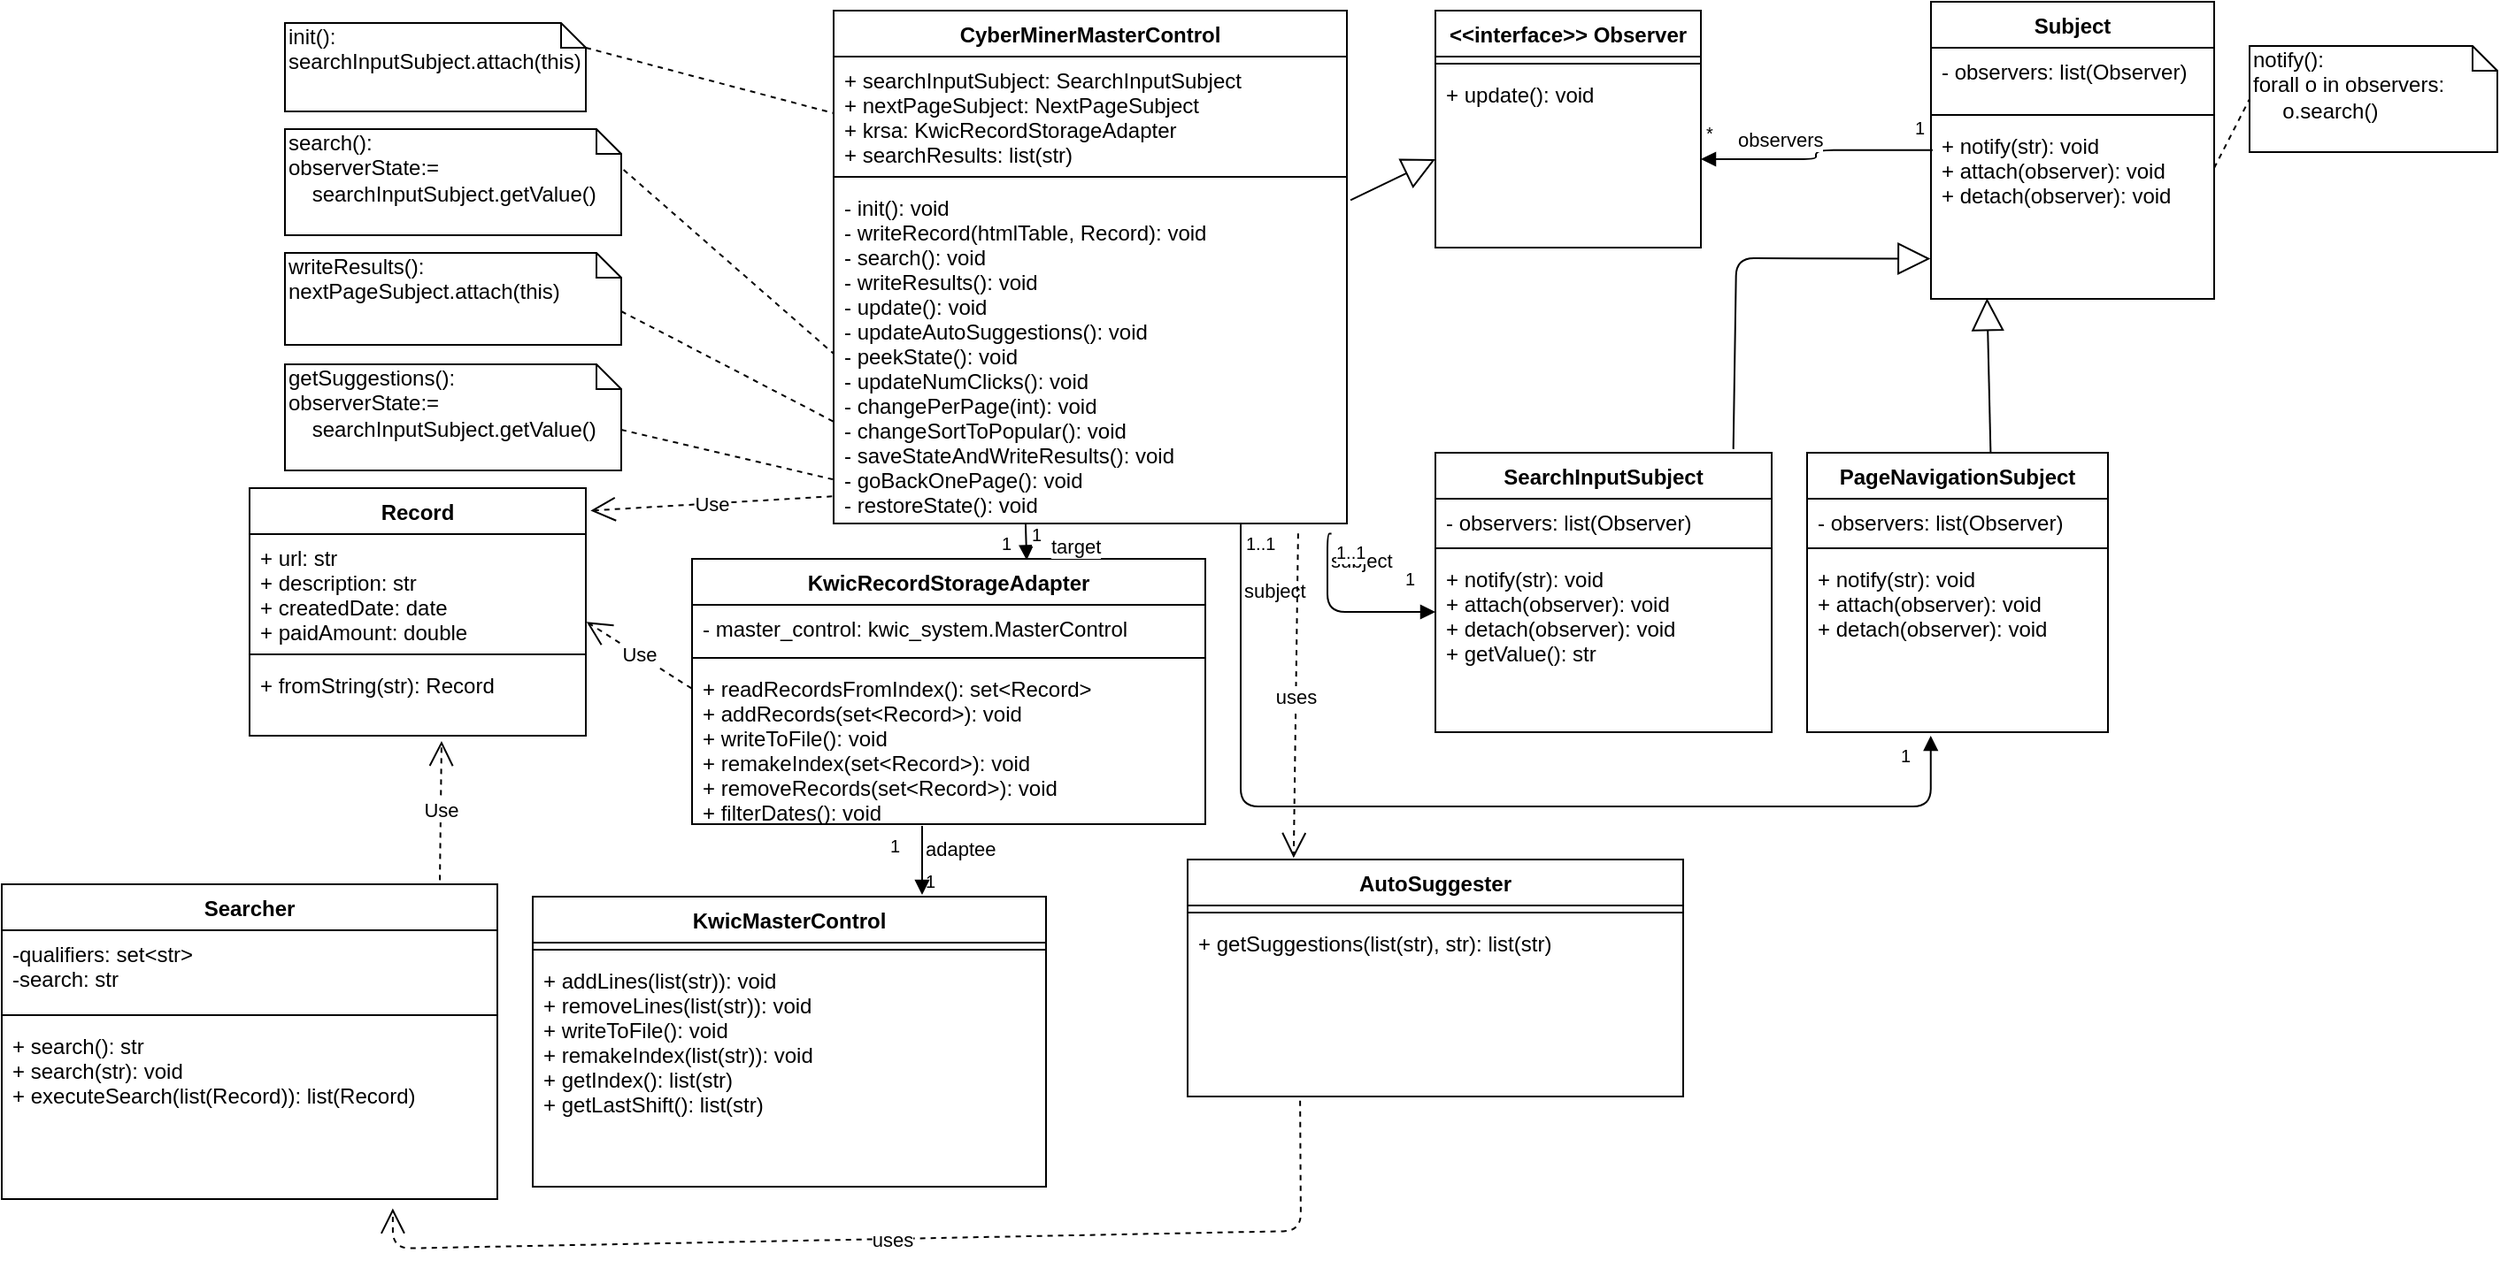 <mxfile version="12.3.3" type="github" pages="1">
  <diagram id="T4emJ2A0gdQVIQOlJknf" name="Page-1">
    <mxGraphModel dx="3291" dy="711" grid="1" gridSize="10" guides="1" tooltips="1" connect="1" arrows="1" fold="1" page="1" pageScale="1" pageWidth="1600" pageHeight="1200" math="0" shadow="0">
      <root>
        <mxCell id="0"/>
        <mxCell id="1" parent="0"/>
        <mxCell id="xosQfCJ6UveeNYg1vg_T-1" value="KwicRecordStorageAdapter" style="swimlane;fontStyle=1;align=center;verticalAlign=top;childLayout=stackLayout;horizontal=1;startSize=26;horizontalStack=0;resizeParent=1;resizeParentMax=0;resizeLast=0;collapsible=1;marginBottom=0;" vertex="1" parent="1">
          <mxGeometry x="230" y="370" width="290" height="150" as="geometry"/>
        </mxCell>
        <mxCell id="xosQfCJ6UveeNYg1vg_T-2" value="- master_control: kwic_system.MasterControl" style="text;strokeColor=none;fillColor=none;align=left;verticalAlign=top;spacingLeft=4;spacingRight=4;overflow=hidden;rotatable=0;points=[[0,0.5],[1,0.5]];portConstraint=eastwest;" vertex="1" parent="xosQfCJ6UveeNYg1vg_T-1">
          <mxGeometry y="26" width="290" height="26" as="geometry"/>
        </mxCell>
        <mxCell id="xosQfCJ6UveeNYg1vg_T-3" value="" style="line;strokeWidth=1;fillColor=none;align=left;verticalAlign=middle;spacingTop=-1;spacingLeft=3;spacingRight=3;rotatable=0;labelPosition=right;points=[];portConstraint=eastwest;" vertex="1" parent="xosQfCJ6UveeNYg1vg_T-1">
          <mxGeometry y="52" width="290" height="8" as="geometry"/>
        </mxCell>
        <mxCell id="xosQfCJ6UveeNYg1vg_T-4" value="+ readRecordsFromIndex(): set&lt;Record&gt;&#xa;+ addRecords(set&lt;Record&gt;): void&#xa;+ writeToFile(): void&#xa;+ remakeIndex(set&lt;Record&gt;): void&#xa;+ removeRecords(set&lt;Record&gt;): void&#xa;+ filterDates(): void" style="text;strokeColor=none;fillColor=none;align=left;verticalAlign=top;spacingLeft=4;spacingRight=4;overflow=hidden;rotatable=0;points=[[0,0.5],[1,0.5]];portConstraint=eastwest;" vertex="1" parent="xosQfCJ6UveeNYg1vg_T-1">
          <mxGeometry y="60" width="290" height="90" as="geometry"/>
        </mxCell>
        <mxCell id="xosQfCJ6UveeNYg1vg_T-5" value="KwicMasterControl" style="swimlane;fontStyle=1;align=center;verticalAlign=top;childLayout=stackLayout;horizontal=1;startSize=26;horizontalStack=0;resizeParent=1;resizeParentMax=0;resizeLast=0;collapsible=1;marginBottom=0;" vertex="1" parent="1">
          <mxGeometry x="140" y="561" width="290" height="164" as="geometry"/>
        </mxCell>
        <mxCell id="xosQfCJ6UveeNYg1vg_T-7" value="" style="line;strokeWidth=1;fillColor=none;align=left;verticalAlign=middle;spacingTop=-1;spacingLeft=3;spacingRight=3;rotatable=0;labelPosition=right;points=[];portConstraint=eastwest;" vertex="1" parent="xosQfCJ6UveeNYg1vg_T-5">
          <mxGeometry y="26" width="290" height="8" as="geometry"/>
        </mxCell>
        <mxCell id="xosQfCJ6UveeNYg1vg_T-8" value="+ addLines(list(str)): void&#xa;+ removeLines(list(str)): void&#xa;+ writeToFile(): void&#xa;+ remakeIndex(list(str)): void&#xa;+ getIndex(): list(str)&#xa;+ getLastShift(): list(str)&#xa;" style="text;strokeColor=none;fillColor=none;align=left;verticalAlign=top;spacingLeft=4;spacingRight=4;overflow=hidden;rotatable=0;points=[[0,0.5],[1,0.5]];portConstraint=eastwest;" vertex="1" parent="xosQfCJ6UveeNYg1vg_T-5">
          <mxGeometry y="34" width="290" height="130" as="geometry"/>
        </mxCell>
        <mxCell id="xosQfCJ6UveeNYg1vg_T-15" value="AutoSuggester" style="swimlane;fontStyle=1;align=center;verticalAlign=top;childLayout=stackLayout;horizontal=1;startSize=26;horizontalStack=0;resizeParent=1;resizeParentMax=0;resizeLast=0;collapsible=1;marginBottom=0;" vertex="1" parent="1">
          <mxGeometry x="510" y="540" width="280" height="134" as="geometry">
            <mxRectangle x="350" y="350" width="190" height="26" as="alternateBounds"/>
          </mxGeometry>
        </mxCell>
        <mxCell id="xosQfCJ6UveeNYg1vg_T-17" value="" style="line;strokeWidth=1;fillColor=none;align=left;verticalAlign=middle;spacingTop=-1;spacingLeft=3;spacingRight=3;rotatable=0;labelPosition=right;points=[];portConstraint=eastwest;" vertex="1" parent="xosQfCJ6UveeNYg1vg_T-15">
          <mxGeometry y="26" width="280" height="8" as="geometry"/>
        </mxCell>
        <mxCell id="xosQfCJ6UveeNYg1vg_T-18" value="+ getSuggestions(list(str), str): list(str)&#xa;" style="text;strokeColor=none;fillColor=none;align=left;verticalAlign=top;spacingLeft=4;spacingRight=4;overflow=hidden;rotatable=0;points=[[0,0.5],[1,0.5]];portConstraint=eastwest;" vertex="1" parent="xosQfCJ6UveeNYg1vg_T-15">
          <mxGeometry y="34" width="280" height="100" as="geometry"/>
        </mxCell>
        <mxCell id="xosQfCJ6UveeNYg1vg_T-19" value="Record" style="swimlane;fontStyle=1;align=center;verticalAlign=top;childLayout=stackLayout;horizontal=1;startSize=26;horizontalStack=0;resizeParent=1;resizeParentMax=0;resizeLast=0;collapsible=1;marginBottom=0;" vertex="1" parent="1">
          <mxGeometry x="-20" y="330" width="190" height="140" as="geometry">
            <mxRectangle x="350" y="350" width="190" height="26" as="alternateBounds"/>
          </mxGeometry>
        </mxCell>
        <mxCell id="xosQfCJ6UveeNYg1vg_T-20" value="+ url: str&#xa;+ description: str&#xa;+ createdDate: date&#xa;+ paidAmount: double" style="text;strokeColor=none;fillColor=none;align=left;verticalAlign=top;spacingLeft=4;spacingRight=4;overflow=hidden;rotatable=0;points=[[0,0.5],[1,0.5]];portConstraint=eastwest;" vertex="1" parent="xosQfCJ6UveeNYg1vg_T-19">
          <mxGeometry y="26" width="190" height="64" as="geometry"/>
        </mxCell>
        <mxCell id="xosQfCJ6UveeNYg1vg_T-21" value="" style="line;strokeWidth=1;fillColor=none;align=left;verticalAlign=middle;spacingTop=-1;spacingLeft=3;spacingRight=3;rotatable=0;labelPosition=right;points=[];portConstraint=eastwest;" vertex="1" parent="xosQfCJ6UveeNYg1vg_T-19">
          <mxGeometry y="90" width="190" height="8" as="geometry"/>
        </mxCell>
        <mxCell id="xosQfCJ6UveeNYg1vg_T-22" value="+ fromString(str): Record" style="text;strokeColor=none;fillColor=none;align=left;verticalAlign=top;spacingLeft=4;spacingRight=4;overflow=hidden;rotatable=0;points=[[0,0.5],[1,0.5]];portConstraint=eastwest;" vertex="1" parent="xosQfCJ6UveeNYg1vg_T-19">
          <mxGeometry y="98" width="190" height="42" as="geometry"/>
        </mxCell>
        <mxCell id="xosQfCJ6UveeNYg1vg_T-23" value="Searcher" style="swimlane;fontStyle=1;align=center;verticalAlign=top;childLayout=stackLayout;horizontal=1;startSize=26;horizontalStack=0;resizeParent=1;resizeParentMax=0;resizeLast=0;collapsible=1;marginBottom=0;" vertex="1" parent="1">
          <mxGeometry x="-160" y="554" width="280" height="178" as="geometry">
            <mxRectangle x="350" y="350" width="190" height="26" as="alternateBounds"/>
          </mxGeometry>
        </mxCell>
        <mxCell id="xosQfCJ6UveeNYg1vg_T-24" value="-qualifiers: set&lt;str&gt;&#xa;-search: str" style="text;strokeColor=none;fillColor=none;align=left;verticalAlign=top;spacingLeft=4;spacingRight=4;overflow=hidden;rotatable=0;points=[[0,0.5],[1,0.5]];portConstraint=eastwest;" vertex="1" parent="xosQfCJ6UveeNYg1vg_T-23">
          <mxGeometry y="26" width="280" height="44" as="geometry"/>
        </mxCell>
        <mxCell id="xosQfCJ6UveeNYg1vg_T-25" value="" style="line;strokeWidth=1;fillColor=none;align=left;verticalAlign=middle;spacingTop=-1;spacingLeft=3;spacingRight=3;rotatable=0;labelPosition=right;points=[];portConstraint=eastwest;" vertex="1" parent="xosQfCJ6UveeNYg1vg_T-23">
          <mxGeometry y="70" width="280" height="8" as="geometry"/>
        </mxCell>
        <mxCell id="xosQfCJ6UveeNYg1vg_T-26" value="+ search(): str&#xa;+ search(str): void&#xa;+ executeSearch(list(Record)): list(Record)" style="text;strokeColor=none;fillColor=none;align=left;verticalAlign=top;spacingLeft=4;spacingRight=4;overflow=hidden;rotatable=0;points=[[0,0.5],[1,0.5]];portConstraint=eastwest;" vertex="1" parent="xosQfCJ6UveeNYg1vg_T-23">
          <mxGeometry y="78" width="280" height="100" as="geometry"/>
        </mxCell>
        <mxCell id="xosQfCJ6UveeNYg1vg_T-34" value="SearchInputSubject" style="swimlane;fontStyle=1;align=center;verticalAlign=top;childLayout=stackLayout;horizontal=1;startSize=26;horizontalStack=0;resizeParent=1;resizeParentMax=0;resizeLast=0;collapsible=1;marginBottom=0;" vertex="1" parent="1">
          <mxGeometry x="650" y="310" width="190" height="158" as="geometry">
            <mxRectangle x="350" y="350" width="190" height="26" as="alternateBounds"/>
          </mxGeometry>
        </mxCell>
        <mxCell id="xosQfCJ6UveeNYg1vg_T-35" value="- observers: list(Observer)" style="text;strokeColor=none;fillColor=none;align=left;verticalAlign=top;spacingLeft=4;spacingRight=4;overflow=hidden;rotatable=0;points=[[0,0.5],[1,0.5]];portConstraint=eastwest;" vertex="1" parent="xosQfCJ6UveeNYg1vg_T-34">
          <mxGeometry y="26" width="190" height="24" as="geometry"/>
        </mxCell>
        <mxCell id="xosQfCJ6UveeNYg1vg_T-36" value="" style="line;strokeWidth=1;fillColor=none;align=left;verticalAlign=middle;spacingTop=-1;spacingLeft=3;spacingRight=3;rotatable=0;labelPosition=right;points=[];portConstraint=eastwest;" vertex="1" parent="xosQfCJ6UveeNYg1vg_T-34">
          <mxGeometry y="50" width="190" height="8" as="geometry"/>
        </mxCell>
        <mxCell id="xosQfCJ6UveeNYg1vg_T-37" value="+ notify(str): void&#xa;+ attach(observer): void&#xa;+ detach(observer): void&#xa;+ getValue(): str" style="text;strokeColor=none;fillColor=none;align=left;verticalAlign=top;spacingLeft=4;spacingRight=4;overflow=hidden;rotatable=0;points=[[0,0.5],[1,0.5]];portConstraint=eastwest;" vertex="1" parent="xosQfCJ6UveeNYg1vg_T-34">
          <mxGeometry y="58" width="190" height="100" as="geometry"/>
        </mxCell>
        <mxCell id="xosQfCJ6UveeNYg1vg_T-40" value="notify():&lt;br&gt;forall o in observers:&lt;br&gt;&amp;nbsp; &amp;nbsp; &amp;nbsp;o.search()" style="shape=note;whiteSpace=wrap;html=1;size=14;verticalAlign=top;align=left;spacingTop=-6;" vertex="1" parent="1">
          <mxGeometry x="1110" y="80" width="140" height="60" as="geometry"/>
        </mxCell>
        <mxCell id="xosQfCJ6UveeNYg1vg_T-41" value="" style="endArrow=none;dashed=1;html=1;entryX=0;entryY=0.5;entryDx=0;entryDy=0;entryPerimeter=0;exitX=1;exitY=0.26;exitDx=0;exitDy=0;exitPerimeter=0;" edge="1" parent="1" source="xosQfCJ6UveeNYg1vg_T-64" target="xosQfCJ6UveeNYg1vg_T-40">
          <mxGeometry width="50" height="50" relative="1" as="geometry">
            <mxPoint x="1125" y="220" as="sourcePoint"/>
            <mxPoint x="1175" y="170" as="targetPoint"/>
          </mxGeometry>
        </mxCell>
        <mxCell id="xosQfCJ6UveeNYg1vg_T-46" value="search():&lt;br&gt;observerState:=&lt;br&gt;&amp;nbsp; &amp;nbsp; searchInputSubject.getValue()" style="shape=note;whiteSpace=wrap;html=1;size=14;verticalAlign=top;align=left;spacingTop=-6;" vertex="1" parent="1">
          <mxGeometry y="127" width="190" height="60" as="geometry"/>
        </mxCell>
        <mxCell id="xosQfCJ6UveeNYg1vg_T-48" value="init():&lt;br&gt;searchInputSubject.attach(this)&lt;br&gt;" style="shape=note;whiteSpace=wrap;html=1;size=14;verticalAlign=top;align=left;spacingTop=-6;" vertex="1" parent="1">
          <mxGeometry y="67" width="170" height="50" as="geometry"/>
        </mxCell>
        <mxCell id="xosQfCJ6UveeNYg1vg_T-49" value="" style="endArrow=none;dashed=1;html=1;entryX=0;entryY=0.5;entryDx=0;entryDy=0;exitX=0;exitY=0;exitDx=170;exitDy=14;exitPerimeter=0;" edge="1" parent="1" source="xosQfCJ6UveeNYg1vg_T-48" target="xosQfCJ6UveeNYg1vg_T-52">
          <mxGeometry width="50" height="50" relative="1" as="geometry">
            <mxPoint x="180" y="180" as="sourcePoint"/>
            <mxPoint x="148.3" y="324.622" as="targetPoint"/>
          </mxGeometry>
        </mxCell>
        <mxCell id="xosQfCJ6UveeNYg1vg_T-51" value="CyberMinerMasterControl" style="swimlane;fontStyle=1;align=center;verticalAlign=top;childLayout=stackLayout;horizontal=1;startSize=26;horizontalStack=0;resizeParent=1;resizeParentMax=0;resizeLast=0;collapsible=1;marginBottom=0;" vertex="1" parent="1">
          <mxGeometry x="310" y="60" width="290" height="290" as="geometry">
            <mxRectangle x="350" y="350" width="190" height="26" as="alternateBounds"/>
          </mxGeometry>
        </mxCell>
        <mxCell id="xosQfCJ6UveeNYg1vg_T-52" value="+ searchInputSubject: SearchInputSubject&#xa;+ nextPageSubject: NextPageSubject&#xa;+ krsa: KwicRecordStorageAdapter&#xa;+ searchResults: list(str)" style="text;strokeColor=none;fillColor=none;align=left;verticalAlign=top;spacingLeft=4;spacingRight=4;overflow=hidden;rotatable=0;points=[[0,0.5],[1,0.5]];portConstraint=eastwest;" vertex="1" parent="xosQfCJ6UveeNYg1vg_T-51">
          <mxGeometry y="26" width="290" height="64" as="geometry"/>
        </mxCell>
        <mxCell id="xosQfCJ6UveeNYg1vg_T-53" value="" style="line;strokeWidth=1;fillColor=none;align=left;verticalAlign=middle;spacingTop=-1;spacingLeft=3;spacingRight=3;rotatable=0;labelPosition=right;points=[];portConstraint=eastwest;" vertex="1" parent="xosQfCJ6UveeNYg1vg_T-51">
          <mxGeometry y="90" width="290" height="8" as="geometry"/>
        </mxCell>
        <mxCell id="xosQfCJ6UveeNYg1vg_T-54" value="- init(): void&#xa;- writeRecord(htmlTable, Record): void&#xa;- search(): void&#xa;- writeResults(): void&#xa;- update(): void&#xa;- updateAutoSuggestions(): void&#xa;- peekState(): void&#xa;- updateNumClicks(): void&#xa;- changePerPage(int): void&#xa;- changeSortToPopular(): void&#xa;- saveStateAndWriteResults(): void&#xa;- goBackOnePage(): void&#xa;- restoreState(): void&#xa;" style="text;strokeColor=none;fillColor=none;align=left;verticalAlign=top;spacingLeft=4;spacingRight=4;overflow=hidden;rotatable=0;points=[[0,0.5],[1,0.5]];portConstraint=eastwest;" vertex="1" parent="xosQfCJ6UveeNYg1vg_T-51">
          <mxGeometry y="98" width="290" height="192" as="geometry"/>
        </mxCell>
        <mxCell id="xosQfCJ6UveeNYg1vg_T-55" value="" style="endArrow=none;dashed=1;html=1;entryX=0;entryY=0.5;entryDx=0;entryDy=0;exitX=1.007;exitY=0.383;exitDx=0;exitDy=0;exitPerimeter=0;" edge="1" parent="1" source="xosQfCJ6UveeNYg1vg_T-46" target="xosQfCJ6UveeNYg1vg_T-54">
          <mxGeometry width="50" height="50" relative="1" as="geometry">
            <mxPoint x="123.02" y="338.98" as="sourcePoint"/>
            <mxPoint x="139.08" y="281" as="targetPoint"/>
          </mxGeometry>
        </mxCell>
        <mxCell id="xosQfCJ6UveeNYg1vg_T-59" value="writeResults():&lt;br&gt;nextPageSubject.attach(this)" style="shape=note;whiteSpace=wrap;html=1;size=14;verticalAlign=top;align=left;spacingTop=-6;" vertex="1" parent="1">
          <mxGeometry y="197" width="190" height="52" as="geometry"/>
        </mxCell>
        <mxCell id="xosQfCJ6UveeNYg1vg_T-60" value="" style="endArrow=none;dashed=1;html=1;entryX=0;entryY=0.7;entryDx=0;entryDy=0;entryPerimeter=0;exitX=0;exitY=0;exitDx=190;exitDy=33;exitPerimeter=0;" edge="1" parent="1" source="xosQfCJ6UveeNYg1vg_T-59" target="xosQfCJ6UveeNYg1vg_T-54">
          <mxGeometry width="50" height="50" relative="1" as="geometry">
            <mxPoint x="290" y="288" as="sourcePoint"/>
            <mxPoint x="340" y="238" as="targetPoint"/>
          </mxGeometry>
        </mxCell>
        <mxCell id="xosQfCJ6UveeNYg1vg_T-61" value="Subject" style="swimlane;fontStyle=1;align=center;verticalAlign=top;childLayout=stackLayout;horizontal=1;startSize=26;horizontalStack=0;resizeParent=1;resizeParentMax=0;resizeLast=0;collapsible=1;marginBottom=0;" vertex="1" parent="1">
          <mxGeometry x="930" y="55" width="160" height="168" as="geometry">
            <mxRectangle x="350" y="350" width="190" height="26" as="alternateBounds"/>
          </mxGeometry>
        </mxCell>
        <mxCell id="xosQfCJ6UveeNYg1vg_T-62" value="- observers: list(Observer)" style="text;strokeColor=none;fillColor=none;align=left;verticalAlign=top;spacingLeft=4;spacingRight=4;overflow=hidden;rotatable=0;points=[[0,0.5],[1,0.5]];portConstraint=eastwest;" vertex="1" parent="xosQfCJ6UveeNYg1vg_T-61">
          <mxGeometry y="26" width="160" height="34" as="geometry"/>
        </mxCell>
        <mxCell id="xosQfCJ6UveeNYg1vg_T-63" value="" style="line;strokeWidth=1;fillColor=none;align=left;verticalAlign=middle;spacingTop=-1;spacingLeft=3;spacingRight=3;rotatable=0;labelPosition=right;points=[];portConstraint=eastwest;" vertex="1" parent="xosQfCJ6UveeNYg1vg_T-61">
          <mxGeometry y="60" width="160" height="8" as="geometry"/>
        </mxCell>
        <mxCell id="xosQfCJ6UveeNYg1vg_T-64" value="+ notify(str): void&#xa;+ attach(observer): void&#xa;+ detach(observer): void&#xa;" style="text;strokeColor=none;fillColor=none;align=left;verticalAlign=top;spacingLeft=4;spacingRight=4;overflow=hidden;rotatable=0;points=[[0,0.5],[1,0.5]];portConstraint=eastwest;" vertex="1" parent="xosQfCJ6UveeNYg1vg_T-61">
          <mxGeometry y="68" width="160" height="100" as="geometry"/>
        </mxCell>
        <mxCell id="xosQfCJ6UveeNYg1vg_T-65" value="PageNavigationSubject" style="swimlane;fontStyle=1;align=center;verticalAlign=top;childLayout=stackLayout;horizontal=1;startSize=26;horizontalStack=0;resizeParent=1;resizeParentMax=0;resizeLast=0;collapsible=1;marginBottom=0;" vertex="1" parent="1">
          <mxGeometry x="860" y="310" width="170" height="158" as="geometry">
            <mxRectangle x="350" y="350" width="190" height="26" as="alternateBounds"/>
          </mxGeometry>
        </mxCell>
        <mxCell id="xosQfCJ6UveeNYg1vg_T-66" value="- observers: list(Observer)" style="text;strokeColor=none;fillColor=none;align=left;verticalAlign=top;spacingLeft=4;spacingRight=4;overflow=hidden;rotatable=0;points=[[0,0.5],[1,0.5]];portConstraint=eastwest;" vertex="1" parent="xosQfCJ6UveeNYg1vg_T-65">
          <mxGeometry y="26" width="170" height="24" as="geometry"/>
        </mxCell>
        <mxCell id="xosQfCJ6UveeNYg1vg_T-67" value="" style="line;strokeWidth=1;fillColor=none;align=left;verticalAlign=middle;spacingTop=-1;spacingLeft=3;spacingRight=3;rotatable=0;labelPosition=right;points=[];portConstraint=eastwest;" vertex="1" parent="xosQfCJ6UveeNYg1vg_T-65">
          <mxGeometry y="50" width="170" height="8" as="geometry"/>
        </mxCell>
        <mxCell id="xosQfCJ6UveeNYg1vg_T-68" value="+ notify(str): void&#xa;+ attach(observer): void&#xa;+ detach(observer): void" style="text;strokeColor=none;fillColor=none;align=left;verticalAlign=top;spacingLeft=4;spacingRight=4;overflow=hidden;rotatable=0;points=[[0,0.5],[1,0.5]];portConstraint=eastwest;" vertex="1" parent="xosQfCJ6UveeNYg1vg_T-65">
          <mxGeometry y="58" width="170" height="100" as="geometry"/>
        </mxCell>
        <mxCell id="xosQfCJ6UveeNYg1vg_T-69" value="" style="endArrow=block;endSize=16;endFill=0;html=1;exitX=0.886;exitY=-0.013;exitDx=0;exitDy=0;exitPerimeter=0;entryX=-0.002;entryY=0.773;entryDx=0;entryDy=0;entryPerimeter=0;" edge="1" parent="1" source="xosQfCJ6UveeNYg1vg_T-34" target="xosQfCJ6UveeNYg1vg_T-64">
          <mxGeometry width="160" relative="1" as="geometry">
            <mxPoint x="1192" y="270" as="sourcePoint"/>
            <mxPoint x="898" y="180" as="targetPoint"/>
            <Array as="points">
              <mxPoint x="820" y="200"/>
            </Array>
          </mxGeometry>
        </mxCell>
        <mxCell id="xosQfCJ6UveeNYg1vg_T-71" value="" style="endArrow=block;endSize=16;endFill=0;html=1;exitX=0.61;exitY=-0.001;exitDx=0;exitDy=0;exitPerimeter=0;entryX=0.198;entryY=0.996;entryDx=0;entryDy=0;entryPerimeter=0;" edge="1" parent="1" source="xosQfCJ6UveeNYg1vg_T-65" target="xosQfCJ6UveeNYg1vg_T-64">
          <mxGeometry width="160" relative="1" as="geometry">
            <mxPoint x="1031.08" y="295.946" as="sourcePoint"/>
            <mxPoint x="1030" y="228" as="targetPoint"/>
          </mxGeometry>
        </mxCell>
        <mxCell id="xosQfCJ6UveeNYg1vg_T-72" value="&lt;&lt;interface&gt;&gt; Observer" style="swimlane;fontStyle=1;align=center;verticalAlign=top;childLayout=stackLayout;horizontal=1;startSize=26;horizontalStack=0;resizeParent=1;resizeParentMax=0;resizeLast=0;collapsible=1;marginBottom=0;" vertex="1" parent="1">
          <mxGeometry x="650" y="60" width="150" height="134" as="geometry">
            <mxRectangle x="350" y="350" width="190" height="26" as="alternateBounds"/>
          </mxGeometry>
        </mxCell>
        <mxCell id="xosQfCJ6UveeNYg1vg_T-74" value="" style="line;strokeWidth=1;fillColor=none;align=left;verticalAlign=middle;spacingTop=-1;spacingLeft=3;spacingRight=3;rotatable=0;labelPosition=right;points=[];portConstraint=eastwest;" vertex="1" parent="xosQfCJ6UveeNYg1vg_T-72">
          <mxGeometry y="26" width="150" height="8" as="geometry"/>
        </mxCell>
        <mxCell id="xosQfCJ6UveeNYg1vg_T-75" value="+ update(): void" style="text;strokeColor=none;fillColor=none;align=left;verticalAlign=top;spacingLeft=4;spacingRight=4;overflow=hidden;rotatable=0;points=[[0,0.5],[1,0.5]];portConstraint=eastwest;" vertex="1" parent="xosQfCJ6UveeNYg1vg_T-72">
          <mxGeometry y="34" width="150" height="100" as="geometry"/>
        </mxCell>
        <mxCell id="xosQfCJ6UveeNYg1vg_T-83" value="observers" style="endArrow=block;endFill=1;html=1;edgeStyle=orthogonalEdgeStyle;align=left;verticalAlign=top;exitX=0.006;exitY=0.159;exitDx=0;exitDy=0;exitPerimeter=0;" edge="1" parent="1" source="xosQfCJ6UveeNYg1vg_T-64" target="xosQfCJ6UveeNYg1vg_T-75">
          <mxGeometry x="0.718" y="-24" relative="1" as="geometry">
            <mxPoint x="950" y="126.5" as="sourcePoint"/>
            <mxPoint x="1047" y="126.5" as="targetPoint"/>
            <mxPoint as="offset"/>
          </mxGeometry>
        </mxCell>
        <mxCell id="xosQfCJ6UveeNYg1vg_T-84" value="1" style="resizable=0;html=1;align=left;verticalAlign=bottom;labelBackgroundColor=#ffffff;fontSize=10;" connectable="0" vertex="1" parent="xosQfCJ6UveeNYg1vg_T-83">
          <mxGeometry x="-1" relative="1" as="geometry">
            <mxPoint x="-11.5" y="-4" as="offset"/>
          </mxGeometry>
        </mxCell>
        <mxCell id="xosQfCJ6UveeNYg1vg_T-85" value="*" style="resizable=0;html=1;align=left;verticalAlign=bottom;labelBackgroundColor=#ffffff;fontSize=10;" connectable="0" vertex="1" parent="1">
          <mxGeometry x="840.071" y="156.857" as="geometry">
            <mxPoint x="-39.5" y="-19" as="offset"/>
          </mxGeometry>
        </mxCell>
        <mxCell id="xosQfCJ6UveeNYg1vg_T-89" value="" style="endArrow=block;endSize=16;endFill=0;html=1;entryX=0;entryY=0.5;entryDx=0;entryDy=0;exitX=1.007;exitY=0.048;exitDx=0;exitDy=0;exitPerimeter=0;" edge="1" parent="1" source="xosQfCJ6UveeNYg1vg_T-54" target="xosQfCJ6UveeNYg1vg_T-75">
          <mxGeometry width="160" relative="1" as="geometry">
            <mxPoint x="600" y="144" as="sourcePoint"/>
            <mxPoint x="760" y="143.5" as="targetPoint"/>
          </mxGeometry>
        </mxCell>
        <mxCell id="xosQfCJ6UveeNYg1vg_T-90" value="subject" style="endArrow=block;endFill=1;html=1;edgeStyle=orthogonalEdgeStyle;align=left;verticalAlign=top;exitX=0.97;exitY=1.03;exitDx=0;exitDy=0;exitPerimeter=0;" edge="1" parent="1" source="xosQfCJ6UveeNYg1vg_T-54">
          <mxGeometry x="-0.917" relative="1" as="geometry">
            <mxPoint x="470" y="400" as="sourcePoint"/>
            <mxPoint x="650" y="400" as="targetPoint"/>
            <Array as="points">
              <mxPoint x="589" y="400"/>
            </Array>
            <mxPoint as="offset"/>
          </mxGeometry>
        </mxCell>
        <mxCell id="xosQfCJ6UveeNYg1vg_T-91" value="1..1" style="resizable=0;html=1;align=left;verticalAlign=bottom;labelBackgroundColor=#ffffff;fontSize=10;" connectable="0" vertex="1" parent="xosQfCJ6UveeNYg1vg_T-90">
          <mxGeometry x="-1" relative="1" as="geometry">
            <mxPoint x="1" y="19" as="offset"/>
          </mxGeometry>
        </mxCell>
        <mxCell id="xosQfCJ6UveeNYg1vg_T-97" value="1" style="resizable=0;html=1;align=left;verticalAlign=bottom;labelBackgroundColor=#ffffff;fontSize=10;" connectable="0" vertex="1" parent="1">
          <mxGeometry x="630" y="370" as="geometry">
            <mxPoint x="1" y="19" as="offset"/>
          </mxGeometry>
        </mxCell>
        <mxCell id="xosQfCJ6UveeNYg1vg_T-100" value="subject" style="endArrow=block;endFill=1;html=1;edgeStyle=orthogonalEdgeStyle;align=left;verticalAlign=top;entryX=0.411;entryY=1.02;entryDx=0;entryDy=0;entryPerimeter=0;" edge="1" parent="1" source="xosQfCJ6UveeNYg1vg_T-54" target="xosQfCJ6UveeNYg1vg_T-68">
          <mxGeometry x="-0.917" relative="1" as="geometry">
            <mxPoint x="540" y="238" as="sourcePoint"/>
            <mxPoint x="1280" y="510" as="targetPoint"/>
            <Array as="points">
              <mxPoint x="540" y="510"/>
              <mxPoint x="930" y="510"/>
            </Array>
            <mxPoint as="offset"/>
          </mxGeometry>
        </mxCell>
        <mxCell id="xosQfCJ6UveeNYg1vg_T-101" value="1..1" style="resizable=0;html=1;align=left;verticalAlign=bottom;labelBackgroundColor=#ffffff;fontSize=10;" connectable="0" vertex="1" parent="xosQfCJ6UveeNYg1vg_T-100">
          <mxGeometry x="-1" relative="1" as="geometry">
            <mxPoint x="1" y="19" as="offset"/>
          </mxGeometry>
        </mxCell>
        <mxCell id="xosQfCJ6UveeNYg1vg_T-104" value="1" style="resizable=0;html=1;align=left;verticalAlign=bottom;labelBackgroundColor=#ffffff;fontSize=10;" connectable="0" vertex="1" parent="1">
          <mxGeometry x="910" y="470" as="geometry">
            <mxPoint x="1" y="19" as="offset"/>
          </mxGeometry>
        </mxCell>
        <mxCell id="xosQfCJ6UveeNYg1vg_T-108" value="getSuggestions():&lt;br&gt;observerState:=&lt;br&gt;&amp;nbsp; &amp;nbsp; searchInputSubject.getValue()" style="shape=note;whiteSpace=wrap;html=1;size=14;verticalAlign=top;align=left;spacingTop=-6;" vertex="1" parent="1">
          <mxGeometry y="260" width="190" height="60" as="geometry"/>
        </mxCell>
        <mxCell id="xosQfCJ6UveeNYg1vg_T-110" value="" style="endArrow=none;dashed=1;html=1;exitX=0;exitY=0;exitDx=190;exitDy=37;exitPerimeter=0;entryX=-0.002;entryY=0.87;entryDx=0;entryDy=0;entryPerimeter=0;" edge="1" parent="1" source="xosQfCJ6UveeNYg1vg_T-108" target="xosQfCJ6UveeNYg1vg_T-54">
          <mxGeometry width="50" height="50" relative="1" as="geometry">
            <mxPoint x="285" y="223" as="sourcePoint"/>
            <mxPoint x="300" y="230" as="targetPoint"/>
          </mxGeometry>
        </mxCell>
        <mxCell id="xosQfCJ6UveeNYg1vg_T-118" value="Use" style="endArrow=open;endSize=12;dashed=1;html=1;exitX=0.884;exitY=-0.013;exitDx=0;exitDy=0;entryX=0.571;entryY=1.07;entryDx=0;entryDy=0;entryPerimeter=0;exitPerimeter=0;" edge="1" parent="1" source="xosQfCJ6UveeNYg1vg_T-23" target="xosQfCJ6UveeNYg1vg_T-22">
          <mxGeometry width="160" relative="1" as="geometry">
            <mxPoint x="-30" y="530" as="sourcePoint"/>
            <mxPoint x="130" y="530" as="targetPoint"/>
          </mxGeometry>
        </mxCell>
        <mxCell id="xosQfCJ6UveeNYg1vg_T-119" value="Use" style="endArrow=open;endSize=12;dashed=1;html=1;exitX=-0.001;exitY=0.147;exitDx=0;exitDy=0;entryX=1.002;entryY=0.775;entryDx=0;entryDy=0;entryPerimeter=0;exitPerimeter=0;" edge="1" parent="1" source="xosQfCJ6UveeNYg1vg_T-4" target="xosQfCJ6UveeNYg1vg_T-20">
          <mxGeometry width="160" relative="1" as="geometry">
            <mxPoint x="220" y="462" as="sourcePoint"/>
            <mxPoint x="221.28" y="379.848" as="targetPoint"/>
          </mxGeometry>
        </mxCell>
        <mxCell id="xosQfCJ6UveeNYg1vg_T-128" value="1" style="resizable=0;html=1;align=left;verticalAlign=bottom;labelBackgroundColor=#ffffff;fontSize=10;" connectable="0" vertex="1" parent="1">
          <mxGeometry x="360.167" y="560" as="geometry"/>
        </mxCell>
        <mxCell id="xosQfCJ6UveeNYg1vg_T-131" value="1" style="resizable=0;html=1;align=left;verticalAlign=bottom;labelBackgroundColor=#ffffff;fontSize=10;" connectable="0" vertex="1" parent="1">
          <mxGeometry x="420" y="350" as="geometry">
            <mxPoint x="-17" y="19" as="offset"/>
          </mxGeometry>
        </mxCell>
        <mxCell id="xosQfCJ6UveeNYg1vg_T-132" value="uses" style="endArrow=open;endSize=12;dashed=1;html=1;exitX=0.905;exitY=1.029;exitDx=0;exitDy=0;exitPerimeter=0;entryX=0.214;entryY=-0.007;entryDx=0;entryDy=0;entryPerimeter=0;" edge="1" parent="1" source="xosQfCJ6UveeNYg1vg_T-54" target="xosQfCJ6UveeNYg1vg_T-15">
          <mxGeometry width="160" relative="1" as="geometry">
            <mxPoint x="-160" y="760" as="sourcePoint"/>
            <mxPoint y="760" as="targetPoint"/>
          </mxGeometry>
        </mxCell>
        <mxCell id="xosQfCJ6UveeNYg1vg_T-133" value="uses" style="endArrow=open;endSize=12;dashed=1;html=1;exitX=0.227;exitY=1.024;exitDx=0;exitDy=0;exitPerimeter=0;entryX=0.789;entryY=1.053;entryDx=0;entryDy=0;entryPerimeter=0;" edge="1" parent="1" source="xosQfCJ6UveeNYg1vg_T-18" target="xosQfCJ6UveeNYg1vg_T-26">
          <mxGeometry width="160" relative="1" as="geometry">
            <mxPoint x="430.9" y="673.9" as="sourcePoint"/>
            <mxPoint x="-90" y="770" as="targetPoint"/>
            <Array as="points">
              <mxPoint x="574" y="750"/>
              <mxPoint x="61" y="760"/>
            </Array>
          </mxGeometry>
        </mxCell>
        <mxCell id="xosQfCJ6UveeNYg1vg_T-136" value="Use" style="endArrow=open;endSize=12;dashed=1;html=1;exitX=-0.003;exitY=0.92;exitDx=0;exitDy=0;exitPerimeter=0;entryX=1.014;entryY=0.091;entryDx=0;entryDy=0;entryPerimeter=0;" edge="1" parent="1" source="xosQfCJ6UveeNYg1vg_T-54" target="xosQfCJ6UveeNYg1vg_T-19">
          <mxGeometry width="160" relative="1" as="geometry">
            <mxPoint x="-160" y="790" as="sourcePoint"/>
            <mxPoint y="790" as="targetPoint"/>
          </mxGeometry>
        </mxCell>
        <mxCell id="xosQfCJ6UveeNYg1vg_T-137" value="target" style="endArrow=block;endFill=1;html=1;edgeStyle=orthogonalEdgeStyle;align=left;verticalAlign=top;entryX=0.652;entryY=0.005;entryDx=0;entryDy=0;entryPerimeter=0;exitX=0.374;exitY=1;exitDx=0;exitDy=0;exitPerimeter=0;" edge="1" parent="1" source="xosQfCJ6UveeNYg1vg_T-54" target="xosQfCJ6UveeNYg1vg_T-1">
          <mxGeometry x="-0.967" y="12" relative="1" as="geometry">
            <mxPoint x="435" y="293" as="sourcePoint"/>
            <mxPoint y="790" as="targetPoint"/>
            <Array as="points">
              <mxPoint x="419" y="350"/>
            </Array>
            <mxPoint as="offset"/>
          </mxGeometry>
        </mxCell>
        <mxCell id="xosQfCJ6UveeNYg1vg_T-138" value="1" style="resizable=0;html=1;align=left;verticalAlign=bottom;labelBackgroundColor=#ffffff;fontSize=10;" connectable="0" vertex="1" parent="xosQfCJ6UveeNYg1vg_T-137">
          <mxGeometry x="-1" relative="1" as="geometry">
            <mxPoint x="1.5" y="14" as="offset"/>
          </mxGeometry>
        </mxCell>
        <mxCell id="xosQfCJ6UveeNYg1vg_T-140" value="adaptee" style="endArrow=block;endFill=1;html=1;edgeStyle=orthogonalEdgeStyle;align=left;verticalAlign=top;" edge="1" parent="1">
          <mxGeometry x="-1" relative="1" as="geometry">
            <mxPoint x="360" y="521" as="sourcePoint"/>
            <mxPoint x="360" y="560" as="targetPoint"/>
          </mxGeometry>
        </mxCell>
        <mxCell id="xosQfCJ6UveeNYg1vg_T-141" value="1" style="resizable=0;html=1;align=left;verticalAlign=bottom;labelBackgroundColor=#ffffff;fontSize=10;" connectable="0" vertex="1" parent="xosQfCJ6UveeNYg1vg_T-140">
          <mxGeometry x="-1" relative="1" as="geometry">
            <mxPoint x="-20" y="19" as="offset"/>
          </mxGeometry>
        </mxCell>
      </root>
    </mxGraphModel>
  </diagram>
</mxfile>
